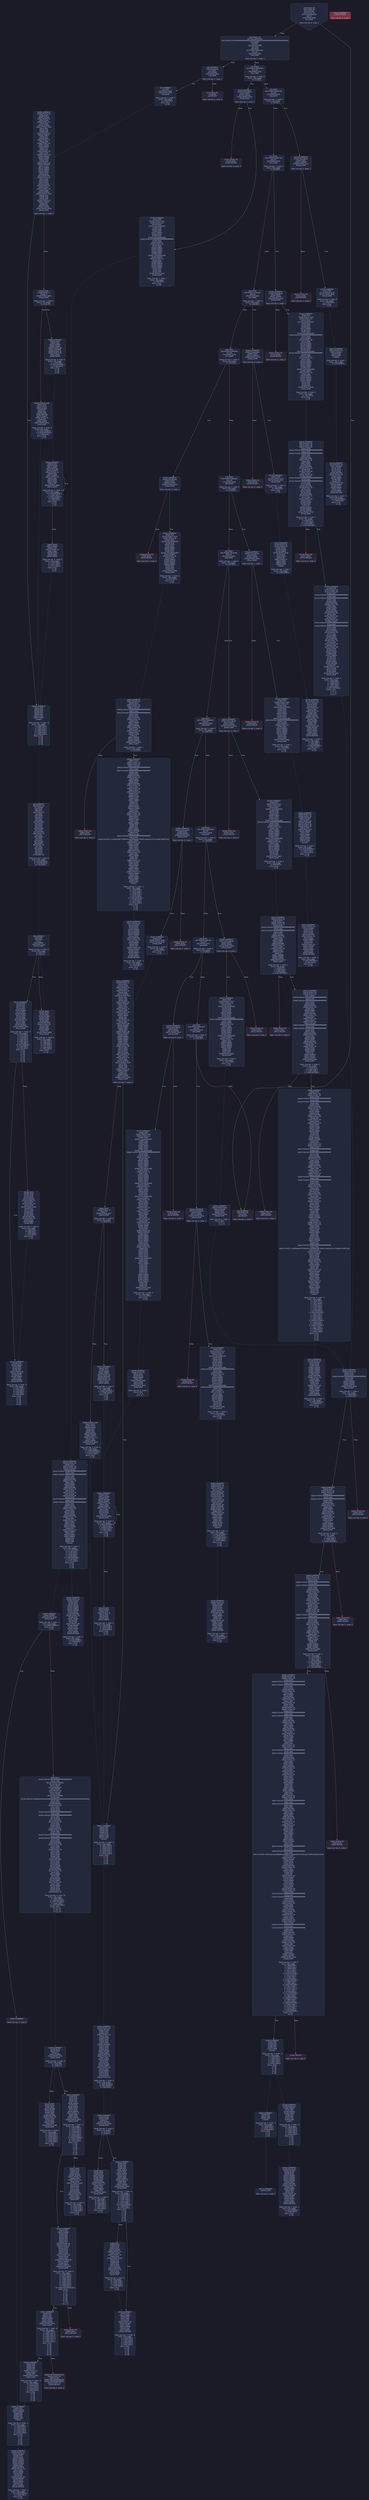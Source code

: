 digraph G {
    node [shape=box, style="filled, rounded", color="#565f89", fontcolor="#c0caf5", fontname="Helvetica", fillcolor="#24283b"];
    edge [color="#414868", fontcolor="#c0caf5", fontname="Helvetica"];
    bgcolor="#1a1b26";
    0 [ label = "[00] PUSH1 80
[02] PUSH1 40
[04] MSTORE
[05] PUSH1 04
[07] CALLDATASIZE
[08] LT
[09] PUSH2 00ba
[0c] JUMPI

Stack size req: 0, sizeΔ: 0
" shape = invhouse]
    1 [ label = "[0d] PUSH1 00
[0f] CALLDATALOAD
[10] PUSH29 0100000000000000000000000000000000000000000000000000000000
[2e] SWAP1
[2f] DIV
[30] PUSH4 ffffffff
[35] AND
[36] DUP1
[37] PUSH4 06fdde03
[3c] EQ
[3d] PUSH2 00bf
[40] JUMPI

Stack size req: 0, sizeΔ: 1
"]
    2 [ label = "[41] DUP1
[42] PUSH4 095ea7b3
[47] EQ
[48] PUSH2 014f
[4b] JUMPI

Stack size req: 1, sizeΔ: 0
Entry->Op usage:
	0->71:EQ:1
"]
    3 [ label = "[4c] DUP1
[4d] PUSH4 18160ddd
[52] EQ
[53] PUSH2 01b4
[56] JUMPI

Stack size req: 1, sizeΔ: 0
Entry->Op usage:
	0->82:EQ:1
"]
    4 [ label = "[57] DUP1
[58] PUSH4 23b872dd
[5d] EQ
[5e] PUSH2 01df
[61] JUMPI

Stack size req: 1, sizeΔ: 0
Entry->Op usage:
	0->93:EQ:1
"]
    5 [ label = "[62] DUP1
[63] PUSH4 313ce567
[68] EQ
[69] PUSH2 0264
[6c] JUMPI

Stack size req: 1, sizeΔ: 0
Entry->Op usage:
	0->104:EQ:1
"]
    6 [ label = "[6d] DUP1
[6e] PUSH4 42966c68
[73] EQ
[74] PUSH2 0295
[77] JUMPI

Stack size req: 1, sizeΔ: 0
Entry->Op usage:
	0->115:EQ:1
"]
    7 [ label = "[78] DUP1
[79] PUSH4 70a08231
[7e] EQ
[7f] PUSH2 02da
[82] JUMPI

Stack size req: 1, sizeΔ: 0
Entry->Op usage:
	0->126:EQ:1
"]
    8 [ label = "[83] DUP1
[84] PUSH4 79cc6790
[89] EQ
[8a] PUSH2 0331
[8d] JUMPI

Stack size req: 1, sizeΔ: 0
Entry->Op usage:
	0->137:EQ:1
"]
    9 [ label = "[8e] DUP1
[8f] PUSH4 95d89b41
[94] EQ
[95] PUSH2 0396
[98] JUMPI

Stack size req: 1, sizeΔ: 0
Entry->Op usage:
	0->148:EQ:1
"]
    10 [ label = "[99] DUP1
[9a] PUSH4 a9059cbb
[9f] EQ
[a0] PUSH2 0426
[a3] JUMPI

Stack size req: 1, sizeΔ: 0
Entry->Op usage:
	0->159:EQ:1
"]
    11 [ label = "[a4] DUP1
[a5] PUSH4 cae9ca51
[aa] EQ
[ab] PUSH2 0473
[ae] JUMPI

Stack size req: 1, sizeΔ: 0
Entry->Op usage:
	0->170:EQ:1
"]
    12 [ label = "[af] DUP1
[b0] PUSH4 dd62ed3e
[b5] EQ
[b6] PUSH2 051e
[b9] JUMPI

Stack size req: 1, sizeΔ: 0
Entry->Op usage:
	0->181:EQ:1
"]
    13 [ label = "[ba] JUMPDEST
[bb] PUSH1 00
[bd] DUP1
[be] REVERT

Stack size req: 0, sizeΔ: 0
" color = "red"]
    14 [ label = "[bf] JUMPDEST
[c0] CALLVALUE
[c1] DUP1
[c2] ISZERO
[c3] PUSH2 00cb
[c6] JUMPI

Stack size req: 0, sizeΔ: 1
"]
    15 [ label = "[c7] PUSH1 00
[c9] DUP1
[ca] REVERT

Stack size req: 0, sizeΔ: 0
" color = "red"]
    16 [ label = "[cb] JUMPDEST
[cc] POP
[cd] PUSH2 00d4
[d0] PUSH2 0595
[d3] JUMP

Stack size req: 1, sizeΔ: 0
Entry->Op usage:
	0->204:POP:0
Entry->Exit:
	0->😵
"]
    17 [ label = "[d4] JUMPDEST
[d5] PUSH1 40
[d7] MLOAD
[d8] DUP1
[d9] DUP1
[da] PUSH1 20
[dc] ADD
[dd] DUP3
[de] DUP2
[df] SUB
[e0] DUP3
[e1] MSTORE
[e2] DUP4
[e3] DUP2
[e4] DUP2
[e5] MLOAD
[e6] DUP2
[e7] MSTORE
[e8] PUSH1 20
[ea] ADD
[eb] SWAP2
[ec] POP
[ed] DUP1
[ee] MLOAD
[ef] SWAP1
[f0] PUSH1 20
[f2] ADD
[f3] SWAP1
[f4] DUP1
[f5] DUP4
[f6] DUP4
[f7] PUSH1 00

Stack size req: 1, sizeΔ: 9
Entry->Op usage:
	0->229:MLOAD:0
	0->238:MLOAD:0
	0->242:ADD:1
"]
    18 [ label = "[f9] JUMPDEST
[fa] DUP4
[fb] DUP2
[fc] LT
[fd] ISZERO
[fe] PUSH2 0114
[0101] JUMPI

Stack size req: 4, sizeΔ: 0
Entry->Op usage:
	0->252:LT:0
	3->252:LT:1
"]
    19 [ label = "[0102] DUP1
[0103] DUP3
[0104] ADD
[0105] MLOAD
[0106] DUP2
[0107] DUP5
[0108] ADD
[0109] MSTORE
[010a] PUSH1 20
[010c] DUP2
[010d] ADD
[010e] SWAP1
[010f] POP
[0110] PUSH2 00f9
[0113] JUMP

Stack size req: 3, sizeΔ: 0
Entry->Op usage:
	0->260:ADD:1
	0->264:ADD:1
	0->269:ADD:0
	0->271:POP:0
	1->260:ADD:0
	2->264:ADD:0
Entry->Exit:
	0->😵
"]
    20 [ label = "[0114] JUMPDEST
[0115] POP
[0116] POP
[0117] POP
[0118] POP
[0119] SWAP1
[011a] POP
[011b] SWAP1
[011c] DUP2
[011d] ADD
[011e] SWAP1
[011f] PUSH1 1f
[0121] AND
[0122] DUP1
[0123] ISZERO
[0124] PUSH2 0141
[0127] JUMPI

Stack size req: 7, sizeΔ: -5
Entry->Op usage:
	0->277:POP:0
	1->278:POP:0
	2->279:POP:0
	3->280:POP:0
	4->285:ADD:0
	4->289:AND:1
	4->291:ISZERO:0
	5->282:POP:0
	6->285:ADD:1
Entry->Exit:
	0->😵
	1->😵
	2->😵
	3->😵
	4->0
	5->😵
	6->😵
"]
    21 [ label = "[0128] DUP1
[0129] DUP3
[012a] SUB
[012b] DUP1
[012c] MLOAD
[012d] PUSH1 01
[012f] DUP4
[0130] PUSH1 20
[0132] SUB
[0133] PUSH2 0100
[0136] EXP
[0137] SUB
[0138] NOT
[0139] AND
[013a] DUP2
[013b] MSTORE
[013c] PUSH1 20
[013e] ADD
[013f] SWAP2
[0140] POP

Stack size req: 2, sizeΔ: 0
Entry->Op usage:
	0->298:SUB:1
	0->306:SUB:1
	1->298:SUB:0
	1->320:POP:0
Entry->Exit:
	1->😵
"]
    22 [ label = "[0141] JUMPDEST
[0142] POP
[0143] SWAP3
[0144] POP
[0145] POP
[0146] POP
[0147] PUSH1 40
[0149] MLOAD
[014a] DUP1
[014b] SWAP2
[014c] SUB
[014d] SWAP1
[014e] RETURN

Stack size req: 5, sizeΔ: -5
Entry->Op usage:
	0->322:POP:0
	1->332:SUB:0
	2->325:POP:0
	3->326:POP:0
	4->324:POP:0
Entry->Exit:
	0->😵
	1->😵
	2->😵
	3->😵
	4->😵
" color = "darkblue"]
    23 [ label = "[014f] JUMPDEST
[0150] CALLVALUE
[0151] DUP1
[0152] ISZERO
[0153] PUSH2 015b
[0156] JUMPI

Stack size req: 0, sizeΔ: 1
"]
    24 [ label = "[0157] PUSH1 00
[0159] DUP1
[015a] REVERT

Stack size req: 0, sizeΔ: 0
" color = "red"]
    25 [ label = "[015b] JUMPDEST
[015c] POP
[015d] PUSH2 019a
[0160] PUSH1 04
[0162] DUP1
[0163] CALLDATASIZE
[0164] SUB
[0165] DUP2
[0166] ADD
[0167] SWAP1
[0168] DUP1
[0169] DUP1
[016a] CALLDATALOAD
[016b] PUSH20 ffffffffffffffffffffffffffffffffffffffff
[0180] AND
[0181] SWAP1
[0182] PUSH1 20
[0184] ADD
[0185] SWAP1
[0186] SWAP3
[0187] SWAP2
[0188] SWAP1
[0189] DUP1
[018a] CALLDATALOAD
[018b] SWAP1
[018c] PUSH1 20
[018e] ADD
[018f] SWAP1
[0190] SWAP3
[0191] SWAP2
[0192] SWAP1
[0193] POP
[0194] POP
[0195] POP
[0196] PUSH2 0633
[0199] JUMP

Stack size req: 1, sizeΔ: 2
Entry->Op usage:
	0->348:POP:0
Entry->Exit:
	0->😵
"]
    26 [ label = "[019a] JUMPDEST
[019b] PUSH1 40
[019d] MLOAD
[019e] DUP1
[019f] DUP3
[01a0] ISZERO
[01a1] ISZERO
[01a2] ISZERO
[01a3] ISZERO
[01a4] DUP2
[01a5] MSTORE
[01a6] PUSH1 20
[01a8] ADD
[01a9] SWAP2
[01aa] POP
[01ab] POP
[01ac] PUSH1 40
[01ae] MLOAD
[01af] DUP1
[01b0] SWAP2
[01b1] SUB
[01b2] SWAP1
[01b3] RETURN

Stack size req: 1, sizeΔ: -1
Entry->Op usage:
	0->416:ISZERO:0
	0->426:POP:0
Entry->Exit:
	0->😵
" color = "darkblue"]
    27 [ label = "[01b4] JUMPDEST
[01b5] CALLVALUE
[01b6] DUP1
[01b7] ISZERO
[01b8] PUSH2 01c0
[01bb] JUMPI

Stack size req: 0, sizeΔ: 1
"]
    28 [ label = "[01bc] PUSH1 00
[01be] DUP1
[01bf] REVERT

Stack size req: 0, sizeΔ: 0
" color = "red"]
    29 [ label = "[01c0] JUMPDEST
[01c1] POP
[01c2] PUSH2 01c9
[01c5] PUSH2 06c0
[01c8] JUMP

Stack size req: 1, sizeΔ: 0
Entry->Op usage:
	0->449:POP:0
Entry->Exit:
	0->😵
"]
    30 [ label = "[01c9] JUMPDEST
[01ca] PUSH1 40
[01cc] MLOAD
[01cd] DUP1
[01ce] DUP3
[01cf] DUP2
[01d0] MSTORE
[01d1] PUSH1 20
[01d3] ADD
[01d4] SWAP2
[01d5] POP
[01d6] POP
[01d7] PUSH1 40
[01d9] MLOAD
[01da] DUP1
[01db] SWAP2
[01dc] SUB
[01dd] SWAP1
[01de] RETURN

Stack size req: 1, sizeΔ: -1
Entry->Op usage:
	0->464:MSTORE:1
	0->469:POP:0
Entry->Exit:
	0->😵
" color = "darkblue"]
    31 [ label = "[01df] JUMPDEST
[01e0] CALLVALUE
[01e1] DUP1
[01e2] ISZERO
[01e3] PUSH2 01eb
[01e6] JUMPI

Stack size req: 0, sizeΔ: 1
"]
    32 [ label = "[01e7] PUSH1 00
[01e9] DUP1
[01ea] REVERT

Stack size req: 0, sizeΔ: 0
" color = "red"]
    33 [ label = "[01eb] JUMPDEST
[01ec] POP
[01ed] PUSH2 024a
[01f0] PUSH1 04
[01f2] DUP1
[01f3] CALLDATASIZE
[01f4] SUB
[01f5] DUP2
[01f6] ADD
[01f7] SWAP1
[01f8] DUP1
[01f9] DUP1
[01fa] CALLDATALOAD
[01fb] PUSH20 ffffffffffffffffffffffffffffffffffffffff
[0210] AND
[0211] SWAP1
[0212] PUSH1 20
[0214] ADD
[0215] SWAP1
[0216] SWAP3
[0217] SWAP2
[0218] SWAP1
[0219] DUP1
[021a] CALLDATALOAD
[021b] PUSH20 ffffffffffffffffffffffffffffffffffffffff
[0230] AND
[0231] SWAP1
[0232] PUSH1 20
[0234] ADD
[0235] SWAP1
[0236] SWAP3
[0237] SWAP2
[0238] SWAP1
[0239] DUP1
[023a] CALLDATALOAD
[023b] SWAP1
[023c] PUSH1 20
[023e] ADD
[023f] SWAP1
[0240] SWAP3
[0241] SWAP2
[0242] SWAP1
[0243] POP
[0244] POP
[0245] POP
[0246] PUSH2 06c6
[0249] JUMP

Stack size req: 1, sizeΔ: 3
Entry->Op usage:
	0->492:POP:0
Entry->Exit:
	0->😵
"]
    34 [ label = "[024a] JUMPDEST
[024b] PUSH1 40
[024d] MLOAD
[024e] DUP1
[024f] DUP3
[0250] ISZERO
[0251] ISZERO
[0252] ISZERO
[0253] ISZERO
[0254] DUP2
[0255] MSTORE
[0256] PUSH1 20
[0258] ADD
[0259] SWAP2
[025a] POP
[025b] POP
[025c] PUSH1 40
[025e] MLOAD
[025f] DUP1
[0260] SWAP2
[0261] SUB
[0262] SWAP1
[0263] RETURN

Stack size req: 1, sizeΔ: -1
Entry->Op usage:
	0->592:ISZERO:0
	0->602:POP:0
Entry->Exit:
	0->😵
" color = "darkblue"]
    35 [ label = "[0264] JUMPDEST
[0265] CALLVALUE
[0266] DUP1
[0267] ISZERO
[0268] PUSH2 0270
[026b] JUMPI

Stack size req: 0, sizeΔ: 1
"]
    36 [ label = "[026c] PUSH1 00
[026e] DUP1
[026f] REVERT

Stack size req: 0, sizeΔ: 0
" color = "red"]
    37 [ label = "[0270] JUMPDEST
[0271] POP
[0272] PUSH2 0279
[0275] PUSH2 07f3
[0278] JUMP

Stack size req: 1, sizeΔ: 0
Entry->Op usage:
	0->625:POP:0
Entry->Exit:
	0->😵
"]
    38 [ label = "[0279] JUMPDEST
[027a] PUSH1 40
[027c] MLOAD
[027d] DUP1
[027e] DUP3
[027f] PUSH1 ff
[0281] AND
[0282] PUSH1 ff
[0284] AND
[0285] DUP2
[0286] MSTORE
[0287] PUSH1 20
[0289] ADD
[028a] SWAP2
[028b] POP
[028c] POP
[028d] PUSH1 40
[028f] MLOAD
[0290] DUP1
[0291] SWAP2
[0292] SUB
[0293] SWAP1
[0294] RETURN

Stack size req: 1, sizeΔ: -1
Entry->Op usage:
	0->641:AND:1
	0->644:AND:1
	0->646:MSTORE:1
	0->651:POP:0
Entry->Exit:
	0->😵
" color = "darkblue"]
    39 [ label = "[0295] JUMPDEST
[0296] CALLVALUE
[0297] DUP1
[0298] ISZERO
[0299] PUSH2 02a1
[029c] JUMPI

Stack size req: 0, sizeΔ: 1
"]
    40 [ label = "[029d] PUSH1 00
[029f] DUP1
[02a0] REVERT

Stack size req: 0, sizeΔ: 0
" color = "red"]
    41 [ label = "[02a1] JUMPDEST
[02a2] POP
[02a3] PUSH2 02c0
[02a6] PUSH1 04
[02a8] DUP1
[02a9] CALLDATASIZE
[02aa] SUB
[02ab] DUP2
[02ac] ADD
[02ad] SWAP1
[02ae] DUP1
[02af] DUP1
[02b0] CALLDATALOAD
[02b1] SWAP1
[02b2] PUSH1 20
[02b4] ADD
[02b5] SWAP1
[02b6] SWAP3
[02b7] SWAP2
[02b8] SWAP1
[02b9] POP
[02ba] POP
[02bb] POP
[02bc] PUSH2 0806
[02bf] JUMP

Stack size req: 1, sizeΔ: 1
Entry->Op usage:
	0->674:POP:0
Entry->Exit:
	0->😵
"]
    42 [ label = "[02c0] JUMPDEST
[02c1] PUSH1 40
[02c3] MLOAD
[02c4] DUP1
[02c5] DUP3
[02c6] ISZERO
[02c7] ISZERO
[02c8] ISZERO
[02c9] ISZERO
[02ca] DUP2
[02cb] MSTORE
[02cc] PUSH1 20
[02ce] ADD
[02cf] SWAP2
[02d0] POP
[02d1] POP
[02d2] PUSH1 40
[02d4] MLOAD
[02d5] DUP1
[02d6] SWAP2
[02d7] SUB
[02d8] SWAP1
[02d9] RETURN

Stack size req: 1, sizeΔ: -1
Entry->Op usage:
	0->710:ISZERO:0
	0->720:POP:0
Entry->Exit:
	0->😵
" color = "darkblue"]
    43 [ label = "[02da] JUMPDEST
[02db] CALLVALUE
[02dc] DUP1
[02dd] ISZERO
[02de] PUSH2 02e6
[02e1] JUMPI

Stack size req: 0, sizeΔ: 1
"]
    44 [ label = "[02e2] PUSH1 00
[02e4] DUP1
[02e5] REVERT

Stack size req: 0, sizeΔ: 0
" color = "red"]
    45 [ label = "[02e6] JUMPDEST
[02e7] POP
[02e8] PUSH2 031b
[02eb] PUSH1 04
[02ed] DUP1
[02ee] CALLDATASIZE
[02ef] SUB
[02f0] DUP2
[02f1] ADD
[02f2] SWAP1
[02f3] DUP1
[02f4] DUP1
[02f5] CALLDATALOAD
[02f6] PUSH20 ffffffffffffffffffffffffffffffffffffffff
[030b] AND
[030c] SWAP1
[030d] PUSH1 20
[030f] ADD
[0310] SWAP1
[0311] SWAP3
[0312] SWAP2
[0313] SWAP1
[0314] POP
[0315] POP
[0316] POP
[0317] PUSH2 090a
[031a] JUMP

Stack size req: 1, sizeΔ: 1
Entry->Op usage:
	0->743:POP:0
Entry->Exit:
	0->😵
"]
    46 [ label = "[031b] JUMPDEST
[031c] PUSH1 40
[031e] MLOAD
[031f] DUP1
[0320] DUP3
[0321] DUP2
[0322] MSTORE
[0323] PUSH1 20
[0325] ADD
[0326] SWAP2
[0327] POP
[0328] POP
[0329] PUSH1 40
[032b] MLOAD
[032c] DUP1
[032d] SWAP2
[032e] SUB
[032f] SWAP1
[0330] RETURN

Stack size req: 1, sizeΔ: -1
Entry->Op usage:
	0->802:MSTORE:1
	0->807:POP:0
Entry->Exit:
	0->😵
" color = "darkblue"]
    47 [ label = "[0331] JUMPDEST
[0332] CALLVALUE
[0333] DUP1
[0334] ISZERO
[0335] PUSH2 033d
[0338] JUMPI

Stack size req: 0, sizeΔ: 1
"]
    48 [ label = "[0339] PUSH1 00
[033b] DUP1
[033c] REVERT

Stack size req: 0, sizeΔ: 0
" color = "red"]
    49 [ label = "[033d] JUMPDEST
[033e] POP
[033f] PUSH2 037c
[0342] PUSH1 04
[0344] DUP1
[0345] CALLDATASIZE
[0346] SUB
[0347] DUP2
[0348] ADD
[0349] SWAP1
[034a] DUP1
[034b] DUP1
[034c] CALLDATALOAD
[034d] PUSH20 ffffffffffffffffffffffffffffffffffffffff
[0362] AND
[0363] SWAP1
[0364] PUSH1 20
[0366] ADD
[0367] SWAP1
[0368] SWAP3
[0369] SWAP2
[036a] SWAP1
[036b] DUP1
[036c] CALLDATALOAD
[036d] SWAP1
[036e] PUSH1 20
[0370] ADD
[0371] SWAP1
[0372] SWAP3
[0373] SWAP2
[0374] SWAP1
[0375] POP
[0376] POP
[0377] POP
[0378] PUSH2 0922
[037b] JUMP

Stack size req: 1, sizeΔ: 2
Entry->Op usage:
	0->830:POP:0
Entry->Exit:
	0->😵
"]
    50 [ label = "[037c] JUMPDEST
[037d] PUSH1 40
[037f] MLOAD
[0380] DUP1
[0381] DUP3
[0382] ISZERO
[0383] ISZERO
[0384] ISZERO
[0385] ISZERO
[0386] DUP2
[0387] MSTORE
[0388] PUSH1 20
[038a] ADD
[038b] SWAP2
[038c] POP
[038d] POP
[038e] PUSH1 40
[0390] MLOAD
[0391] DUP1
[0392] SWAP2
[0393] SUB
[0394] SWAP1
[0395] RETURN

Stack size req: 1, sizeΔ: -1
Entry->Op usage:
	0->898:ISZERO:0
	0->908:POP:0
Entry->Exit:
	0->😵
" color = "darkblue"]
    51 [ label = "[0396] JUMPDEST
[0397] CALLVALUE
[0398] DUP1
[0399] ISZERO
[039a] PUSH2 03a2
[039d] JUMPI

Stack size req: 0, sizeΔ: 1
"]
    52 [ label = "[039e] PUSH1 00
[03a0] DUP1
[03a1] REVERT

Stack size req: 0, sizeΔ: 0
" color = "red"]
    53 [ label = "[03a2] JUMPDEST
[03a3] POP
[03a4] PUSH2 03ab
[03a7] PUSH2 0b3c
[03aa] JUMP

Stack size req: 1, sizeΔ: 0
Entry->Op usage:
	0->931:POP:0
Entry->Exit:
	0->😵
"]
    54 [ label = "[03ab] JUMPDEST
[03ac] PUSH1 40
[03ae] MLOAD
[03af] DUP1
[03b0] DUP1
[03b1] PUSH1 20
[03b3] ADD
[03b4] DUP3
[03b5] DUP2
[03b6] SUB
[03b7] DUP3
[03b8] MSTORE
[03b9] DUP4
[03ba] DUP2
[03bb] DUP2
[03bc] MLOAD
[03bd] DUP2
[03be] MSTORE
[03bf] PUSH1 20
[03c1] ADD
[03c2] SWAP2
[03c3] POP
[03c4] DUP1
[03c5] MLOAD
[03c6] SWAP1
[03c7] PUSH1 20
[03c9] ADD
[03ca] SWAP1
[03cb] DUP1
[03cc] DUP4
[03cd] DUP4
[03ce] PUSH1 00

Stack size req: 1, sizeΔ: 9
Entry->Op usage:
	0->956:MLOAD:0
	0->965:MLOAD:0
	0->969:ADD:1
"]
    55 [ label = "[03d0] JUMPDEST
[03d1] DUP4
[03d2] DUP2
[03d3] LT
[03d4] ISZERO
[03d5] PUSH2 03eb
[03d8] JUMPI

Stack size req: 4, sizeΔ: 0
Entry->Op usage:
	0->979:LT:0
	3->979:LT:1
"]
    56 [ label = "[03d9] DUP1
[03da] DUP3
[03db] ADD
[03dc] MLOAD
[03dd] DUP2
[03de] DUP5
[03df] ADD
[03e0] MSTORE
[03e1] PUSH1 20
[03e3] DUP2
[03e4] ADD
[03e5] SWAP1
[03e6] POP
[03e7] PUSH2 03d0
[03ea] JUMP

Stack size req: 3, sizeΔ: 0
Entry->Op usage:
	0->987:ADD:1
	0->991:ADD:1
	0->996:ADD:0
	0->998:POP:0
	1->987:ADD:0
	2->991:ADD:0
Entry->Exit:
	0->😵
"]
    57 [ label = "[03eb] JUMPDEST
[03ec] POP
[03ed] POP
[03ee] POP
[03ef] POP
[03f0] SWAP1
[03f1] POP
[03f2] SWAP1
[03f3] DUP2
[03f4] ADD
[03f5] SWAP1
[03f6] PUSH1 1f
[03f8] AND
[03f9] DUP1
[03fa] ISZERO
[03fb] PUSH2 0418
[03fe] JUMPI

Stack size req: 7, sizeΔ: -5
Entry->Op usage:
	0->1004:POP:0
	1->1005:POP:0
	2->1006:POP:0
	3->1007:POP:0
	4->1012:ADD:0
	4->1016:AND:1
	4->1018:ISZERO:0
	5->1009:POP:0
	6->1012:ADD:1
Entry->Exit:
	0->😵
	1->😵
	2->😵
	3->😵
	4->0
	5->😵
	6->😵
"]
    58 [ label = "[03ff] DUP1
[0400] DUP3
[0401] SUB
[0402] DUP1
[0403] MLOAD
[0404] PUSH1 01
[0406] DUP4
[0407] PUSH1 20
[0409] SUB
[040a] PUSH2 0100
[040d] EXP
[040e] SUB
[040f] NOT
[0410] AND
[0411] DUP2
[0412] MSTORE
[0413] PUSH1 20
[0415] ADD
[0416] SWAP2
[0417] POP

Stack size req: 2, sizeΔ: 0
Entry->Op usage:
	0->1025:SUB:1
	0->1033:SUB:1
	1->1025:SUB:0
	1->1047:POP:0
Entry->Exit:
	1->😵
"]
    59 [ label = "[0418] JUMPDEST
[0419] POP
[041a] SWAP3
[041b] POP
[041c] POP
[041d] POP
[041e] PUSH1 40
[0420] MLOAD
[0421] DUP1
[0422] SWAP2
[0423] SUB
[0424] SWAP1
[0425] RETURN

Stack size req: 5, sizeΔ: -5
Entry->Op usage:
	0->1049:POP:0
	1->1059:SUB:0
	2->1052:POP:0
	3->1053:POP:0
	4->1051:POP:0
Entry->Exit:
	0->😵
	1->😵
	2->😵
	3->😵
	4->😵
" color = "darkblue"]
    60 [ label = "[0426] JUMPDEST
[0427] CALLVALUE
[0428] DUP1
[0429] ISZERO
[042a] PUSH2 0432
[042d] JUMPI

Stack size req: 0, sizeΔ: 1
"]
    61 [ label = "[042e] PUSH1 00
[0430] DUP1
[0431] REVERT

Stack size req: 0, sizeΔ: 0
" color = "red"]
    62 [ label = "[0432] JUMPDEST
[0433] POP
[0434] PUSH2 0471
[0437] PUSH1 04
[0439] DUP1
[043a] CALLDATASIZE
[043b] SUB
[043c] DUP2
[043d] ADD
[043e] SWAP1
[043f] DUP1
[0440] DUP1
[0441] CALLDATALOAD
[0442] PUSH20 ffffffffffffffffffffffffffffffffffffffff
[0457] AND
[0458] SWAP1
[0459] PUSH1 20
[045b] ADD
[045c] SWAP1
[045d] SWAP3
[045e] SWAP2
[045f] SWAP1
[0460] DUP1
[0461] CALLDATALOAD
[0462] SWAP1
[0463] PUSH1 20
[0465] ADD
[0466] SWAP1
[0467] SWAP3
[0468] SWAP2
[0469] SWAP1
[046a] POP
[046b] POP
[046c] POP
[046d] PUSH2 0bda
[0470] JUMP

Stack size req: 1, sizeΔ: 2
Entry->Op usage:
	0->1075:POP:0
Entry->Exit:
	0->😵
"]
    63 [ label = "[0471] JUMPDEST
[0472] STOP

Stack size req: 0, sizeΔ: 0
" color = "darkblue"]
    64 [ label = "[0473] JUMPDEST
[0474] CALLVALUE
[0475] DUP1
[0476] ISZERO
[0477] PUSH2 047f
[047a] JUMPI

Stack size req: 0, sizeΔ: 1
"]
    65 [ label = "[047b] PUSH1 00
[047d] DUP1
[047e] REVERT

Stack size req: 0, sizeΔ: 0
" color = "red"]
    66 [ label = "[047f] JUMPDEST
[0480] POP
[0481] PUSH2 0504
[0484] PUSH1 04
[0486] DUP1
[0487] CALLDATASIZE
[0488] SUB
[0489] DUP2
[048a] ADD
[048b] SWAP1
[048c] DUP1
[048d] DUP1
[048e] CALLDATALOAD
[048f] PUSH20 ffffffffffffffffffffffffffffffffffffffff
[04a4] AND
[04a5] SWAP1
[04a6] PUSH1 20
[04a8] ADD
[04a9] SWAP1
[04aa] SWAP3
[04ab] SWAP2
[04ac] SWAP1
[04ad] DUP1
[04ae] CALLDATALOAD
[04af] SWAP1
[04b0] PUSH1 20
[04b2] ADD
[04b3] SWAP1
[04b4] SWAP3
[04b5] SWAP2
[04b6] SWAP1
[04b7] DUP1
[04b8] CALLDATALOAD
[04b9] SWAP1
[04ba] PUSH1 20
[04bc] ADD
[04bd] SWAP1
[04be] DUP3
[04bf] ADD
[04c0] DUP1
[04c1] CALLDATALOAD
[04c2] SWAP1
[04c3] PUSH1 20
[04c5] ADD
[04c6] SWAP1
[04c7] DUP1
[04c8] DUP1
[04c9] PUSH1 1f
[04cb] ADD
[04cc] PUSH1 20
[04ce] DUP1
[04cf] SWAP2
[04d0] DIV
[04d1] MUL
[04d2] PUSH1 20
[04d4] ADD
[04d5] PUSH1 40
[04d7] MLOAD
[04d8] SWAP1
[04d9] DUP2
[04da] ADD
[04db] PUSH1 40
[04dd] MSTORE
[04de] DUP1
[04df] SWAP4
[04e0] SWAP3
[04e1] SWAP2
[04e2] SWAP1
[04e3] DUP2
[04e4] DUP2
[04e5] MSTORE
[04e6] PUSH1 20
[04e8] ADD
[04e9] DUP4
[04ea] DUP4
[04eb] DUP1
[04ec] DUP3
[04ed] DUP5
[04ee] CALLDATACOPY
[04ef] DUP3
[04f0] ADD
[04f1] SWAP2
[04f2] POP
[04f3] POP
[04f4] POP
[04f5] POP
[04f6] POP
[04f7] POP
[04f8] SWAP2
[04f9] SWAP3
[04fa] SWAP2
[04fb] SWAP3
[04fc] SWAP1
[04fd] POP
[04fe] POP
[04ff] POP
[0500] PUSH2 0be9
[0503] JUMP

Stack size req: 1, sizeΔ: 3
Entry->Op usage:
	0->1152:POP:0
Entry->Exit:
	0->😵
"]
    67 [ label = "[0504] JUMPDEST
[0505] PUSH1 40
[0507] MLOAD
[0508] DUP1
[0509] DUP3
[050a] ISZERO
[050b] ISZERO
[050c] ISZERO
[050d] ISZERO
[050e] DUP2
[050f] MSTORE
[0510] PUSH1 20
[0512] ADD
[0513] SWAP2
[0514] POP
[0515] POP
[0516] PUSH1 40
[0518] MLOAD
[0519] DUP1
[051a] SWAP2
[051b] SUB
[051c] SWAP1
[051d] RETURN

Stack size req: 1, sizeΔ: -1
Entry->Op usage:
	0->1290:ISZERO:0
	0->1300:POP:0
Entry->Exit:
	0->😵
" color = "darkblue"]
    68 [ label = "[051e] JUMPDEST
[051f] CALLVALUE
[0520] DUP1
[0521] ISZERO
[0522] PUSH2 052a
[0525] JUMPI

Stack size req: 0, sizeΔ: 1
"]
    69 [ label = "[0526] PUSH1 00
[0528] DUP1
[0529] REVERT

Stack size req: 0, sizeΔ: 0
" color = "red"]
    70 [ label = "[052a] JUMPDEST
[052b] POP
[052c] PUSH2 057f
[052f] PUSH1 04
[0531] DUP1
[0532] CALLDATASIZE
[0533] SUB
[0534] DUP2
[0535] ADD
[0536] SWAP1
[0537] DUP1
[0538] DUP1
[0539] CALLDATALOAD
[053a] PUSH20 ffffffffffffffffffffffffffffffffffffffff
[054f] AND
[0550] SWAP1
[0551] PUSH1 20
[0553] ADD
[0554] SWAP1
[0555] SWAP3
[0556] SWAP2
[0557] SWAP1
[0558] DUP1
[0559] CALLDATALOAD
[055a] PUSH20 ffffffffffffffffffffffffffffffffffffffff
[056f] AND
[0570] SWAP1
[0571] PUSH1 20
[0573] ADD
[0574] SWAP1
[0575] SWAP3
[0576] SWAP2
[0577] SWAP1
[0578] POP
[0579] POP
[057a] POP
[057b] PUSH2 0d6c
[057e] JUMP

Stack size req: 1, sizeΔ: 2
Entry->Op usage:
	0->1323:POP:0
Entry->Exit:
	0->😵
"]
    71 [ label = "[057f] JUMPDEST
[0580] PUSH1 40
[0582] MLOAD
[0583] DUP1
[0584] DUP3
[0585] DUP2
[0586] MSTORE
[0587] PUSH1 20
[0589] ADD
[058a] SWAP2
[058b] POP
[058c] POP
[058d] PUSH1 40
[058f] MLOAD
[0590] DUP1
[0591] SWAP2
[0592] SUB
[0593] SWAP1
[0594] RETURN

Stack size req: 1, sizeΔ: -1
Entry->Op usage:
	0->1414:MSTORE:1
	0->1419:POP:0
Entry->Exit:
	0->😵
" color = "darkblue"]
    72 [ label = "[0595] JUMPDEST
[0596] PUSH1 00
[0598] DUP1
[0599] SLOAD
[059a] PUSH1 01
[059c] DUP2
[059d] PUSH1 01
[059f] AND
[05a0] ISZERO
[05a1] PUSH2 0100
[05a4] MUL
[05a5] SUB
[05a6] AND
[05a7] PUSH1 02
[05a9] SWAP1
[05aa] DIV
[05ab] DUP1
[05ac] PUSH1 1f
[05ae] ADD
[05af] PUSH1 20
[05b1] DUP1
[05b2] SWAP2
[05b3] DIV
[05b4] MUL
[05b5] PUSH1 20
[05b7] ADD
[05b8] PUSH1 40
[05ba] MLOAD
[05bb] SWAP1
[05bc] DUP2
[05bd] ADD
[05be] PUSH1 40
[05c0] MSTORE
[05c1] DUP1
[05c2] SWAP3
[05c3] SWAP2
[05c4] SWAP1
[05c5] DUP2
[05c6] DUP2
[05c7] MSTORE
[05c8] PUSH1 20
[05ca] ADD
[05cb] DUP3
[05cc] DUP1
[05cd] SLOAD
[05ce] PUSH1 01
[05d0] DUP2
[05d1] PUSH1 01
[05d3] AND
[05d4] ISZERO
[05d5] PUSH2 0100
[05d8] MUL
[05d9] SUB
[05da] AND
[05db] PUSH1 02
[05dd] SWAP1
[05de] DIV
[05df] DUP1
[05e0] ISZERO
[05e1] PUSH2 062b
[05e4] JUMPI

Stack size req: 0, sizeΔ: 6
"]
    73 [ label = "[05e5] DUP1
[05e6] PUSH1 1f
[05e8] LT
[05e9] PUSH2 0600
[05ec] JUMPI

Stack size req: 1, sizeΔ: 0
Entry->Op usage:
	0->1512:LT:1
"]
    74 [ label = "[05ed] PUSH2 0100
[05f0] DUP1
[05f1] DUP4
[05f2] SLOAD
[05f3] DIV
[05f4] MUL
[05f5] DUP4
[05f6] MSTORE
[05f7] SWAP2
[05f8] PUSH1 20
[05fa] ADD
[05fb] SWAP2
[05fc] PUSH2 062b
[05ff] JUMP

Stack size req: 3, sizeΔ: 0
Entry->Op usage:
	1->1522:SLOAD:0
	2->1526:MSTORE:0
	2->1530:ADD:1
Entry->Exit:
	2->😵
"]
    75 [ label = "[0600] JUMPDEST
[0601] DUP3
[0602] ADD
[0603] SWAP2
[0604] SWAP1
[0605] PUSH1 00
[0607] MSTORE
[0608] PUSH1 20
[060a] PUSH1 00
[060c] SHA3
[060d] SWAP1

Stack size req: 3, sizeΔ: 0
Entry->Op usage:
	0->1538:ADD:1
	1->1543:MSTORE:1
	2->1538:ADD:0
Entry->Exit:
	0->😵
	1->😵
	2->0
"]
    76 [ label = "[060e] JUMPDEST
[060f] DUP2
[0610] SLOAD
[0611] DUP2
[0612] MSTORE
[0613] SWAP1
[0614] PUSH1 01
[0616] ADD
[0617] SWAP1
[0618] PUSH1 20
[061a] ADD
[061b] DUP1
[061c] DUP4
[061d] GT
[061e] PUSH2 060e
[0621] JUMPI

Stack size req: 3, sizeΔ: 0
Entry->Op usage:
	0->1554:MSTORE:0
	0->1562:ADD:1
	1->1552:SLOAD:0
	1->1558:ADD:1
	2->1565:GT:0
Entry->Exit:
	0->😵
	1->😵
"]
    77 [ label = "[0622] DUP3
[0623] SWAP1
[0624] SUB
[0625] PUSH1 1f
[0627] AND
[0628] DUP3
[0629] ADD
[062a] SWAP2

Stack size req: 3, sizeΔ: 0
Entry->Op usage:
	0->1572:SUB:0
	2->1572:SUB:1
	2->1577:ADD:0
Entry->Exit:
	0->😵
	2->0
"]
    78 [ label = "[062b] JUMPDEST
[062c] POP
[062d] POP
[062e] POP
[062f] POP
[0630] POP
[0631] DUP2
[0632] JUMP
Indirect!

Stack size req: 7, sizeΔ: -5
Entry->Op usage:
	0->1580:POP:0
	1->1581:POP:0
	2->1582:POP:0
	3->1583:POP:0
	4->1584:POP:0
	6->1586:JUMP:0
Entry->Exit:
	0->😵
	1->😵
	2->😵
	3->😵
	4->😵
" color = "teal"]
    79 [ label = "[0633] JUMPDEST
[0634] PUSH1 00
[0636] DUP2
[0637] PUSH1 05
[0639] PUSH1 00
[063b] CALLER
[063c] PUSH20 ffffffffffffffffffffffffffffffffffffffff
[0651] AND
[0652] PUSH20 ffffffffffffffffffffffffffffffffffffffff
[0667] AND
[0668] DUP2
[0669] MSTORE
[066a] PUSH1 20
[066c] ADD
[066d] SWAP1
[066e] DUP2
[066f] MSTORE
[0670] PUSH1 20
[0672] ADD
[0673] PUSH1 00
[0675] SHA3
[0676] PUSH1 00
[0678] DUP6
[0679] PUSH20 ffffffffffffffffffffffffffffffffffffffff
[068e] AND
[068f] PUSH20 ffffffffffffffffffffffffffffffffffffffff
[06a4] AND
[06a5] DUP2
[06a6] MSTORE
[06a7] PUSH1 20
[06a9] ADD
[06aa] SWAP1
[06ab] DUP2
[06ac] MSTORE
[06ad] PUSH1 20
[06af] ADD
[06b0] PUSH1 00
[06b2] SHA3
[06b3] DUP2
[06b4] SWAP1
[06b5] SSTORE
[06b6] POP
[06b7] PUSH1 01
[06b9] SWAP1
[06ba] POP
[06bb] SWAP3
[06bc] SWAP2
[06bd] POP
[06be] POP
[06bf] JUMP
Indirect!

Stack size req: 3, sizeΔ: -2
Entry->Op usage:
	0->1717:SSTORE:1
	0->1718:POP:0
	0->1726:POP:0
	1->1678:AND:1
	1->1700:AND:1
	1->1702:MSTORE:1
	1->1725:POP:0
	2->1727:JUMP:0
Entry->Exit:
	0->😵
	1->😵
	2->😵
" color = "teal"]
    80 [ label = "[06c0] JUMPDEST
[06c1] PUSH1 03
[06c3] SLOAD
[06c4] DUP2
[06c5] JUMP
Indirect!

Stack size req: 1, sizeΔ: 1
Entry->Op usage:
	0->1733:JUMP:0
" color = "teal"]
    81 [ label = "[06c6] JUMPDEST
[06c7] PUSH1 00
[06c9] PUSH1 05
[06cb] PUSH1 00
[06cd] DUP6
[06ce] PUSH20 ffffffffffffffffffffffffffffffffffffffff
[06e3] AND
[06e4] PUSH20 ffffffffffffffffffffffffffffffffffffffff
[06f9] AND
[06fa] DUP2
[06fb] MSTORE
[06fc] PUSH1 20
[06fe] ADD
[06ff] SWAP1
[0700] DUP2
[0701] MSTORE
[0702] PUSH1 20
[0704] ADD
[0705] PUSH1 00
[0707] SHA3
[0708] PUSH1 00
[070a] CALLER
[070b] PUSH20 ffffffffffffffffffffffffffffffffffffffff
[0720] AND
[0721] PUSH20 ffffffffffffffffffffffffffffffffffffffff
[0736] AND
[0737] DUP2
[0738] MSTORE
[0739] PUSH1 20
[073b] ADD
[073c] SWAP1
[073d] DUP2
[073e] MSTORE
[073f] PUSH1 20
[0741] ADD
[0742] PUSH1 00
[0744] SHA3
[0745] SLOAD
[0746] DUP3
[0747] GT
[0748] ISZERO
[0749] ISZERO
[074a] ISZERO
[074b] PUSH2 0753
[074e] JUMPI

Stack size req: 3, sizeΔ: 1
Entry->Op usage:
	0->1863:GT:0
	2->1763:AND:1
	2->1785:AND:1
	2->1787:MSTORE:1
"]
    82 [ label = "[074f] PUSH1 00
[0751] DUP1
[0752] REVERT

Stack size req: 0, sizeΔ: 0
" color = "red"]
    83 [ label = "[0753] JUMPDEST
[0754] DUP2
[0755] PUSH1 05
[0757] PUSH1 00
[0759] DUP7
[075a] PUSH20 ffffffffffffffffffffffffffffffffffffffff
[076f] AND
[0770] PUSH20 ffffffffffffffffffffffffffffffffffffffff
[0785] AND
[0786] DUP2
[0787] MSTORE
[0788] PUSH1 20
[078a] ADD
[078b] SWAP1
[078c] DUP2
[078d] MSTORE
[078e] PUSH1 20
[0790] ADD
[0791] PUSH1 00
[0793] SHA3
[0794] PUSH1 00
[0796] CALLER
[0797] PUSH20 ffffffffffffffffffffffffffffffffffffffff
[07ac] AND
[07ad] PUSH20 ffffffffffffffffffffffffffffffffffffffff
[07c2] AND
[07c3] DUP2
[07c4] MSTORE
[07c5] PUSH1 20
[07c7] ADD
[07c8] SWAP1
[07c9] DUP2
[07ca] MSTORE
[07cb] PUSH1 20
[07cd] ADD
[07ce] PUSH1 00
[07d0] SHA3
[07d1] PUSH1 00
[07d3] DUP3
[07d4] DUP3
[07d5] SLOAD
[07d6] SUB
[07d7] SWAP3
[07d8] POP
[07d9] POP
[07da] DUP2
[07db] SWAP1
[07dc] SSTORE
[07dd] POP
[07de] PUSH2 07e8
[07e1] DUP5
[07e2] DUP5
[07e3] DUP5
[07e4] PUSH2 0d91
[07e7] JUMP

Stack size req: 4, sizeΔ: 4
Entry->Op usage:
	1->2006:SUB:1
	1->2008:POP:0
	3->1903:AND:1
	3->1925:AND:1
	3->1927:MSTORE:1
Entry->Exit:
	1->0, 5
	2->1, 6
	3->2, 7
"]
    84 [ label = "[07e8] JUMPDEST
[07e9] PUSH1 01
[07eb] SWAP1
[07ec] POP
[07ed] SWAP4
[07ee] SWAP3
[07ef] POP
[07f0] POP
[07f1] POP
[07f2] JUMP
Indirect!

Stack size req: 5, sizeΔ: -4
Entry->Op usage:
	0->2028:POP:0
	1->2032:POP:0
	2->2033:POP:0
	3->2031:POP:0
	4->2034:JUMP:0
Entry->Exit:
	0->😵
	1->😵
	2->😵
	3->😵
	4->😵
" color = "teal"]
    85 [ label = "[07f3] JUMPDEST
[07f4] PUSH1 02
[07f6] PUSH1 00
[07f8] SWAP1
[07f9] SLOAD
[07fa] SWAP1
[07fb] PUSH2 0100
[07fe] EXP
[07ff] SWAP1
[0800] DIV
[0801] PUSH1 ff
[0803] AND
[0804] DUP2
[0805] JUMP
Indirect!

Stack size req: 1, sizeΔ: 1
Entry->Op usage:
	0->2053:JUMP:0
" color = "teal"]
    86 [ label = "[0806] JUMPDEST
[0807] PUSH1 00
[0809] DUP2
[080a] PUSH1 04
[080c] PUSH1 00
[080e] CALLER
[080f] PUSH20 ffffffffffffffffffffffffffffffffffffffff
[0824] AND
[0825] PUSH20 ffffffffffffffffffffffffffffffffffffffff
[083a] AND
[083b] DUP2
[083c] MSTORE
[083d] PUSH1 20
[083f] ADD
[0840] SWAP1
[0841] DUP2
[0842] MSTORE
[0843] PUSH1 20
[0845] ADD
[0846] PUSH1 00
[0848] SHA3
[0849] SLOAD
[084a] LT
[084b] ISZERO
[084c] ISZERO
[084d] ISZERO
[084e] PUSH2 0856
[0851] JUMPI

Stack size req: 1, sizeΔ: 1
Entry->Op usage:
	0->2122:LT:1
"]
    87 [ label = "[0852] PUSH1 00
[0854] DUP1
[0855] REVERT

Stack size req: 0, sizeΔ: 0
" color = "red"]
    88 [ label = "[0856] JUMPDEST
[0857] DUP2
[0858] PUSH1 04
[085a] PUSH1 00
[085c] CALLER
[085d] PUSH20 ffffffffffffffffffffffffffffffffffffffff
[0872] AND
[0873] PUSH20 ffffffffffffffffffffffffffffffffffffffff
[0888] AND
[0889] DUP2
[088a] MSTORE
[088b] PUSH1 20
[088d] ADD
[088e] SWAP1
[088f] DUP2
[0890] MSTORE
[0891] PUSH1 20
[0893] ADD
[0894] PUSH1 00
[0896] SHA3
[0897] PUSH1 00
[0899] DUP3
[089a] DUP3
[089b] SLOAD
[089c] SUB
[089d] SWAP3
[089e] POP
[089f] POP
[08a0] DUP2
[08a1] SWAP1
[08a2] SSTORE
[08a3] POP
[08a4] DUP2
[08a5] PUSH1 03
[08a7] PUSH1 00
[08a9] DUP3
[08aa] DUP3
[08ab] SLOAD
[08ac] SUB
[08ad] SWAP3
[08ae] POP
[08af] POP
[08b0] DUP2
[08b1] SWAP1
[08b2] SSTORE
[08b3] POP
[08b4] CALLER
[08b5] PUSH20 ffffffffffffffffffffffffffffffffffffffff
[08ca] AND
[08cb] PUSH32 cc16f5dbb4873280815c1ee09dbd06736cffcc184412cf7a71a0fdb75d397ca5
[08ec] DUP4
[08ed] PUSH1 40
[08ef] MLOAD
[08f0] DUP1
[08f1] DUP3
[08f2] DUP2
[08f3] MSTORE
[08f4] PUSH1 20
[08f6] ADD
[08f7] SWAP2
[08f8] POP
[08f9] POP
[08fa] PUSH1 40
[08fc] MLOAD
[08fd] DUP1
[08fe] SWAP2
[08ff] SUB
[0900] SWAP1
[0901] LOG2
[0902] PUSH1 01
[0904] SWAP1
[0905] POP
[0906] SWAP2
[0907] SWAP1
[0908] POP
[0909] JUMP
Indirect!

Stack size req: 3, sizeΔ: -2
Entry->Op usage:
	0->2309:POP:0
	1->2204:SUB:1
	1->2206:POP:0
	1->2220:SUB:1
	1->2222:POP:0
	1->2291:MSTORE:1
	1->2296:POP:0
	1->2312:POP:0
	2->2313:JUMP:0
Entry->Exit:
	0->😵
	1->😵
	2->😵
" color = "teal"]
    89 [ label = "[090a] JUMPDEST
[090b] PUSH1 04
[090d] PUSH1 20
[090f] MSTORE
[0910] DUP1
[0911] PUSH1 00
[0913] MSTORE
[0914] PUSH1 40
[0916] PUSH1 00
[0918] SHA3
[0919] PUSH1 00
[091b] SWAP2
[091c] POP
[091d] SWAP1
[091e] POP
[091f] SLOAD
[0920] DUP2
[0921] JUMP
Indirect!

Stack size req: 2, sizeΔ: 0
Entry->Op usage:
	0->2323:MSTORE:1
	0->2332:POP:0
	1->2337:JUMP:0
Entry->Exit:
	0->😵
" color = "teal"]
    90 [ label = "[0922] JUMPDEST
[0923] PUSH1 00
[0925] DUP2
[0926] PUSH1 04
[0928] PUSH1 00
[092a] DUP6
[092b] PUSH20 ffffffffffffffffffffffffffffffffffffffff
[0940] AND
[0941] PUSH20 ffffffffffffffffffffffffffffffffffffffff
[0956] AND
[0957] DUP2
[0958] MSTORE
[0959] PUSH1 20
[095b] ADD
[095c] SWAP1
[095d] DUP2
[095e] MSTORE
[095f] PUSH1 20
[0961] ADD
[0962] PUSH1 00
[0964] SHA3
[0965] SLOAD
[0966] LT
[0967] ISZERO
[0968] ISZERO
[0969] ISZERO
[096a] PUSH2 0972
[096d] JUMPI

Stack size req: 2, sizeΔ: 1
Entry->Op usage:
	0->2406:LT:1
	1->2368:AND:1
	1->2390:AND:1
	1->2392:MSTORE:1
"]
    91 [ label = "[096e] PUSH1 00
[0970] DUP1
[0971] REVERT

Stack size req: 0, sizeΔ: 0
" color = "red"]
    92 [ label = "[0972] JUMPDEST
[0973] PUSH1 05
[0975] PUSH1 00
[0977] DUP5
[0978] PUSH20 ffffffffffffffffffffffffffffffffffffffff
[098d] AND
[098e] PUSH20 ffffffffffffffffffffffffffffffffffffffff
[09a3] AND
[09a4] DUP2
[09a5] MSTORE
[09a6] PUSH1 20
[09a8] ADD
[09a9] SWAP1
[09aa] DUP2
[09ab] MSTORE
[09ac] PUSH1 20
[09ae] ADD
[09af] PUSH1 00
[09b1] SHA3
[09b2] PUSH1 00
[09b4] CALLER
[09b5] PUSH20 ffffffffffffffffffffffffffffffffffffffff
[09ca] AND
[09cb] PUSH20 ffffffffffffffffffffffffffffffffffffffff
[09e0] AND
[09e1] DUP2
[09e2] MSTORE
[09e3] PUSH1 20
[09e5] ADD
[09e6] SWAP1
[09e7] DUP2
[09e8] MSTORE
[09e9] PUSH1 20
[09eb] ADD
[09ec] PUSH1 00
[09ee] SHA3
[09ef] SLOAD
[09f0] DUP3
[09f1] GT
[09f2] ISZERO
[09f3] ISZERO
[09f4] ISZERO
[09f5] PUSH2 09fd
[09f8] JUMPI

Stack size req: 3, sizeΔ: 0
Entry->Op usage:
	1->2545:GT:0
	2->2445:AND:1
	2->2467:AND:1
	2->2469:MSTORE:1
"]
    93 [ label = "[09f9] PUSH1 00
[09fb] DUP1
[09fc] REVERT

Stack size req: 0, sizeΔ: 0
" color = "red"]
    94 [ label = "[09fd] JUMPDEST
[09fe] DUP2
[09ff] PUSH1 04
[0a01] PUSH1 00
[0a03] DUP6
[0a04] PUSH20 ffffffffffffffffffffffffffffffffffffffff
[0a19] AND
[0a1a] PUSH20 ffffffffffffffffffffffffffffffffffffffff
[0a2f] AND
[0a30] DUP2
[0a31] MSTORE
[0a32] PUSH1 20
[0a34] ADD
[0a35] SWAP1
[0a36] DUP2
[0a37] MSTORE
[0a38] PUSH1 20
[0a3a] ADD
[0a3b] PUSH1 00
[0a3d] SHA3
[0a3e] PUSH1 00
[0a40] DUP3
[0a41] DUP3
[0a42] SLOAD
[0a43] SUB
[0a44] SWAP3
[0a45] POP
[0a46] POP
[0a47] DUP2
[0a48] SWAP1
[0a49] SSTORE
[0a4a] POP
[0a4b] DUP2
[0a4c] PUSH1 05
[0a4e] PUSH1 00
[0a50] DUP6
[0a51] PUSH20 ffffffffffffffffffffffffffffffffffffffff
[0a66] AND
[0a67] PUSH20 ffffffffffffffffffffffffffffffffffffffff
[0a7c] AND
[0a7d] DUP2
[0a7e] MSTORE
[0a7f] PUSH1 20
[0a81] ADD
[0a82] SWAP1
[0a83] DUP2
[0a84] MSTORE
[0a85] PUSH1 20
[0a87] ADD
[0a88] PUSH1 00
[0a8a] SHA3
[0a8b] PUSH1 00
[0a8d] CALLER
[0a8e] PUSH20 ffffffffffffffffffffffffffffffffffffffff
[0aa3] AND
[0aa4] PUSH20 ffffffffffffffffffffffffffffffffffffffff
[0ab9] AND
[0aba] DUP2
[0abb] MSTORE
[0abc] PUSH1 20
[0abe] ADD
[0abf] SWAP1
[0ac0] DUP2
[0ac1] MSTORE
[0ac2] PUSH1 20
[0ac4] ADD
[0ac5] PUSH1 00
[0ac7] SHA3
[0ac8] PUSH1 00
[0aca] DUP3
[0acb] DUP3
[0acc] SLOAD
[0acd] SUB
[0ace] SWAP3
[0acf] POP
[0ad0] POP
[0ad1] DUP2
[0ad2] SWAP1
[0ad3] SSTORE
[0ad4] POP
[0ad5] DUP2
[0ad6] PUSH1 03
[0ad8] PUSH1 00
[0ada] DUP3
[0adb] DUP3
[0adc] SLOAD
[0add] SUB
[0ade] SWAP3
[0adf] POP
[0ae0] POP
[0ae1] DUP2
[0ae2] SWAP1
[0ae3] SSTORE
[0ae4] POP
[0ae5] DUP3
[0ae6] PUSH20 ffffffffffffffffffffffffffffffffffffffff
[0afb] AND
[0afc] PUSH32 cc16f5dbb4873280815c1ee09dbd06736cffcc184412cf7a71a0fdb75d397ca5
[0b1d] DUP4
[0b1e] PUSH1 40
[0b20] MLOAD
[0b21] DUP1
[0b22] DUP3
[0b23] DUP2
[0b24] MSTORE
[0b25] PUSH1 20
[0b27] ADD
[0b28] SWAP2
[0b29] POP
[0b2a] POP
[0b2b] PUSH1 40
[0b2d] MLOAD
[0b2e] DUP1
[0b2f] SWAP2
[0b30] SUB
[0b31] SWAP1
[0b32] LOG2
[0b33] PUSH1 01
[0b35] SWAP1
[0b36] POP
[0b37] SWAP3
[0b38] SWAP2
[0b39] POP
[0b3a] POP
[0b3b] JUMP
Indirect!

Stack size req: 4, sizeΔ: -3
Entry->Op usage:
	0->2870:POP:0
	1->2627:SUB:1
	1->2629:POP:0
	1->2765:SUB:1
	1->2767:POP:0
	1->2781:SUB:1
	1->2783:POP:0
	1->2852:MSTORE:1
	1->2857:POP:0
	1->2874:POP:0
	2->2585:AND:1
	2->2607:AND:1
	2->2609:MSTORE:1
	2->2662:AND:1
	2->2684:AND:1
	2->2686:MSTORE:1
	2->2811:AND:1
	2->2866:LOG2:3
	2->2873:POP:0
	3->2875:JUMP:0
Entry->Exit:
	0->😵
	1->😵
	2->😵
	3->😵
" color = "teal"]
    95 [ label = "[0b3c] JUMPDEST
[0b3d] PUSH1 01
[0b3f] DUP1
[0b40] SLOAD
[0b41] PUSH1 01
[0b43] DUP2
[0b44] PUSH1 01
[0b46] AND
[0b47] ISZERO
[0b48] PUSH2 0100
[0b4b] MUL
[0b4c] SUB
[0b4d] AND
[0b4e] PUSH1 02
[0b50] SWAP1
[0b51] DIV
[0b52] DUP1
[0b53] PUSH1 1f
[0b55] ADD
[0b56] PUSH1 20
[0b58] DUP1
[0b59] SWAP2
[0b5a] DIV
[0b5b] MUL
[0b5c] PUSH1 20
[0b5e] ADD
[0b5f] PUSH1 40
[0b61] MLOAD
[0b62] SWAP1
[0b63] DUP2
[0b64] ADD
[0b65] PUSH1 40
[0b67] MSTORE
[0b68] DUP1
[0b69] SWAP3
[0b6a] SWAP2
[0b6b] SWAP1
[0b6c] DUP2
[0b6d] DUP2
[0b6e] MSTORE
[0b6f] PUSH1 20
[0b71] ADD
[0b72] DUP3
[0b73] DUP1
[0b74] SLOAD
[0b75] PUSH1 01
[0b77] DUP2
[0b78] PUSH1 01
[0b7a] AND
[0b7b] ISZERO
[0b7c] PUSH2 0100
[0b7f] MUL
[0b80] SUB
[0b81] AND
[0b82] PUSH1 02
[0b84] SWAP1
[0b85] DIV
[0b86] DUP1
[0b87] ISZERO
[0b88] PUSH2 0bd2
[0b8b] JUMPI

Stack size req: 0, sizeΔ: 6
"]
    96 [ label = "[0b8c] DUP1
[0b8d] PUSH1 1f
[0b8f] LT
[0b90] PUSH2 0ba7
[0b93] JUMPI

Stack size req: 1, sizeΔ: 0
Entry->Op usage:
	0->2959:LT:1
"]
    97 [ label = "[0b94] PUSH2 0100
[0b97] DUP1
[0b98] DUP4
[0b99] SLOAD
[0b9a] DIV
[0b9b] MUL
[0b9c] DUP4
[0b9d] MSTORE
[0b9e] SWAP2
[0b9f] PUSH1 20
[0ba1] ADD
[0ba2] SWAP2
[0ba3] PUSH2 0bd2
[0ba6] JUMP

Stack size req: 3, sizeΔ: 0
Entry->Op usage:
	1->2969:SLOAD:0
	2->2973:MSTORE:0
	2->2977:ADD:1
Entry->Exit:
	2->😵
"]
    98 [ label = "[0ba7] JUMPDEST
[0ba8] DUP3
[0ba9] ADD
[0baa] SWAP2
[0bab] SWAP1
[0bac] PUSH1 00
[0bae] MSTORE
[0baf] PUSH1 20
[0bb1] PUSH1 00
[0bb3] SHA3
[0bb4] SWAP1

Stack size req: 3, sizeΔ: 0
Entry->Op usage:
	0->2985:ADD:1
	1->2990:MSTORE:1
	2->2985:ADD:0
Entry->Exit:
	0->😵
	1->😵
	2->0
"]
    99 [ label = "[0bb5] JUMPDEST
[0bb6] DUP2
[0bb7] SLOAD
[0bb8] DUP2
[0bb9] MSTORE
[0bba] SWAP1
[0bbb] PUSH1 01
[0bbd] ADD
[0bbe] SWAP1
[0bbf] PUSH1 20
[0bc1] ADD
[0bc2] DUP1
[0bc3] DUP4
[0bc4] GT
[0bc5] PUSH2 0bb5
[0bc8] JUMPI

Stack size req: 3, sizeΔ: 0
Entry->Op usage:
	0->3001:MSTORE:0
	0->3009:ADD:1
	1->2999:SLOAD:0
	1->3005:ADD:1
	2->3012:GT:0
Entry->Exit:
	0->😵
	1->😵
"]
    100 [ label = "[0bc9] DUP3
[0bca] SWAP1
[0bcb] SUB
[0bcc] PUSH1 1f
[0bce] AND
[0bcf] DUP3
[0bd0] ADD
[0bd1] SWAP2

Stack size req: 3, sizeΔ: 0
Entry->Op usage:
	0->3019:SUB:0
	2->3019:SUB:1
	2->3024:ADD:0
Entry->Exit:
	0->😵
	2->0
"]
    101 [ label = "[0bd2] JUMPDEST
[0bd3] POP
[0bd4] POP
[0bd5] POP
[0bd6] POP
[0bd7] POP
[0bd8] DUP2
[0bd9] JUMP
Indirect!

Stack size req: 7, sizeΔ: -5
Entry->Op usage:
	0->3027:POP:0
	1->3028:POP:0
	2->3029:POP:0
	3->3030:POP:0
	4->3031:POP:0
	6->3033:JUMP:0
Entry->Exit:
	0->😵
	1->😵
	2->😵
	3->😵
	4->😵
" color = "teal"]
    102 [ label = "[0bda] JUMPDEST
[0bdb] PUSH2 0be5
[0bde] CALLER
[0bdf] DUP4
[0be0] DUP4
[0be1] PUSH2 0d91
[0be4] JUMP

Stack size req: 2, sizeΔ: 4
Entry->Exit:
	0->0, 4
	1->1, 5
"]
    103 [ label = "[0be5] JUMPDEST
[0be6] POP
[0be7] POP
[0be8] JUMP
Indirect!

Stack size req: 3, sizeΔ: -3
Entry->Op usage:
	0->3046:POP:0
	1->3047:POP:0
	2->3048:JUMP:0
Entry->Exit:
	0->😵
	1->😵
	2->😵
" color = "teal"]
    104 [ label = "[0be9] JUMPDEST
[0bea] PUSH1 00
[0bec] DUP1
[0bed] DUP5
[0bee] SWAP1
[0bef] POP
[0bf0] PUSH2 0bf9
[0bf3] DUP6
[0bf4] DUP6
[0bf5] PUSH2 0633
[0bf8] JUMP

Stack size req: 3, sizeΔ: 5
Entry->Exit:
	1->0, 6
	2->1, 3, 7
"]
    105 [ label = "[0bf9] JUMPDEST
[0bfa] ISZERO
[0bfb] PUSH2 0d63
[0bfe] JUMPI

Stack size req: 1, sizeΔ: -1
Entry->Op usage:
	0->3066:ISZERO:0
Entry->Exit:
	0->😵
"]
    106 [ label = "[0bff] DUP1
[0c00] PUSH20 ffffffffffffffffffffffffffffffffffffffff
[0c15] AND
[0c16] PUSH4 8f4ffcb1
[0c1b] CALLER
[0c1c] DUP7
[0c1d] ADDRESS
[0c1e] DUP8
[0c1f] PUSH1 40
[0c21] MLOAD
[0c22] DUP6
[0c23] PUSH4 ffffffff
[0c28] AND
[0c29] PUSH29 0100000000000000000000000000000000000000000000000000000000
[0c47] MUL
[0c48] DUP2
[0c49] MSTORE
[0c4a] PUSH1 04
[0c4c] ADD
[0c4d] DUP1
[0c4e] DUP6
[0c4f] PUSH20 ffffffffffffffffffffffffffffffffffffffff
[0c64] AND
[0c65] PUSH20 ffffffffffffffffffffffffffffffffffffffff
[0c7a] AND
[0c7b] DUP2
[0c7c] MSTORE
[0c7d] PUSH1 20
[0c7f] ADD
[0c80] DUP5
[0c81] DUP2
[0c82] MSTORE
[0c83] PUSH1 20
[0c85] ADD
[0c86] DUP4
[0c87] PUSH20 ffffffffffffffffffffffffffffffffffffffff
[0c9c] AND
[0c9d] PUSH20 ffffffffffffffffffffffffffffffffffffffff
[0cb2] AND
[0cb3] DUP2
[0cb4] MSTORE
[0cb5] PUSH1 20
[0cb7] ADD
[0cb8] DUP1
[0cb9] PUSH1 20
[0cbb] ADD
[0cbc] DUP3
[0cbd] DUP2
[0cbe] SUB
[0cbf] DUP3
[0cc0] MSTORE
[0cc1] DUP4
[0cc2] DUP2
[0cc3] DUP2
[0cc4] MLOAD
[0cc5] DUP2
[0cc6] MSTORE
[0cc7] PUSH1 20
[0cc9] ADD
[0cca] SWAP2
[0ccb] POP
[0ccc] DUP1
[0ccd] MLOAD
[0cce] SWAP1
[0ccf] PUSH1 20
[0cd1] ADD
[0cd2] SWAP1
[0cd3] DUP1
[0cd4] DUP4
[0cd5] DUP4
[0cd6] PUSH1 00

Stack size req: 4, sizeΔ: 15
Entry->Op usage:
	0->3093:AND:1
	2->3268:MLOAD:0
	2->3277:MLOAD:0
	2->3281:ADD:1
	3->3202:MSTORE:1
Entry->Exit:
	0->14, 15
	2->9, 17
	3->11, 18
"]
    107 [ label = "[0cd8] JUMPDEST
[0cd9] DUP4
[0cda] DUP2
[0cdb] LT
[0cdc] ISZERO
[0cdd] PUSH2 0cf3
[0ce0] JUMPI

Stack size req: 4, sizeΔ: 0
Entry->Op usage:
	0->3291:LT:0
	3->3291:LT:1
"]
    108 [ label = "[0ce1] DUP1
[0ce2] DUP3
[0ce3] ADD
[0ce4] MLOAD
[0ce5] DUP2
[0ce6] DUP5
[0ce7] ADD
[0ce8] MSTORE
[0ce9] PUSH1 20
[0ceb] DUP2
[0cec] ADD
[0ced] SWAP1
[0cee] POP
[0cef] PUSH2 0cd8
[0cf2] JUMP

Stack size req: 3, sizeΔ: 0
Entry->Op usage:
	0->3299:ADD:1
	0->3303:ADD:1
	0->3308:ADD:0
	0->3310:POP:0
	1->3299:ADD:0
	2->3303:ADD:0
Entry->Exit:
	0->😵
"]
    109 [ label = "[0cf3] JUMPDEST
[0cf4] POP
[0cf5] POP
[0cf6] POP
[0cf7] POP
[0cf8] SWAP1
[0cf9] POP
[0cfa] SWAP1
[0cfb] DUP2
[0cfc] ADD
[0cfd] SWAP1
[0cfe] PUSH1 1f
[0d00] AND
[0d01] DUP1
[0d02] ISZERO
[0d03] PUSH2 0d20
[0d06] JUMPI

Stack size req: 7, sizeΔ: -5
Entry->Op usage:
	0->3316:POP:0
	1->3317:POP:0
	2->3318:POP:0
	3->3319:POP:0
	4->3324:ADD:0
	4->3328:AND:1
	4->3330:ISZERO:0
	5->3321:POP:0
	6->3324:ADD:1
Entry->Exit:
	0->😵
	1->😵
	2->😵
	3->😵
	4->0
	5->😵
	6->😵
"]
    110 [ label = "[0d07] DUP1
[0d08] DUP3
[0d09] SUB
[0d0a] DUP1
[0d0b] MLOAD
[0d0c] PUSH1 01
[0d0e] DUP4
[0d0f] PUSH1 20
[0d11] SUB
[0d12] PUSH2 0100
[0d15] EXP
[0d16] SUB
[0d17] NOT
[0d18] AND
[0d19] DUP2
[0d1a] MSTORE
[0d1b] PUSH1 20
[0d1d] ADD
[0d1e] SWAP2
[0d1f] POP

Stack size req: 2, sizeΔ: 0
Entry->Op usage:
	0->3337:SUB:1
	0->3345:SUB:1
	1->3337:SUB:0
	1->3359:POP:0
Entry->Exit:
	1->😵
"]
    111 [ label = "[0d20] JUMPDEST
[0d21] POP
[0d22] SWAP6
[0d23] POP
[0d24] POP
[0d25] POP
[0d26] POP
[0d27] POP
[0d28] POP
[0d29] PUSH1 00
[0d2b] PUSH1 40
[0d2d] MLOAD
[0d2e] DUP1
[0d2f] DUP4
[0d30] SUB
[0d31] DUP2
[0d32] PUSH1 00
[0d34] DUP8
[0d35] DUP1
[0d36] EXTCODESIZE
[0d37] ISZERO
[0d38] DUP1
[0d39] ISZERO
[0d3a] PUSH2 0d42
[0d3d] JUMPI

Stack size req: 10, sizeΔ: 0
Entry->Op usage:
	0->3361:POP:0
	1->3376:SUB:0
	2->3364:POP:0
	3->3365:POP:0
	4->3366:POP:0
	5->3367:POP:0
	6->3368:POP:0
	7->3363:POP:0
	9->3382:EXTCODESIZE:0
Entry->Exit:
	0->😵
	1->7
	2->😵
	3->😵
	4->😵
	5->😵
	6->😵
	7->😵
	9->1, 9
"]
    112 [ label = "[0d3e] PUSH1 00
[0d40] DUP1
[0d41] REVERT

Stack size req: 0, sizeΔ: 0
" color = "red"]
    113 [ label = "[0d42] JUMPDEST
[0d43] POP
[0d44] GAS
[0d45] CALL
[0d46] ISZERO
[0d47] DUP1
[0d48] ISZERO
[0d49] PUSH2 0d56
[0d4c] JUMPI

Stack size req: 7, sizeΔ: -6
Entry->Op usage:
	0->3395:POP:0
	1->3397:CALL:1
	2->3397:CALL:2
	3->3397:CALL:3
	4->3397:CALL:4
	5->3397:CALL:5
	6->3397:CALL:6
Entry->Exit:
	0->😵
	1->😵
	2->😵
	3->😵
	4->😵
	5->😵
	6->😵
"]
    114 [ label = "[0d4d] RETURNDATASIZE
[0d4e] PUSH1 00
[0d50] DUP1
[0d51] RETURNDATACOPY
[0d52] RETURNDATASIZE
[0d53] PUSH1 00
[0d55] REVERT

Stack size req: 0, sizeΔ: 0
" color = "red"]
    115 [ label = "[0d56] JUMPDEST
[0d57] POP
[0d58] POP
[0d59] POP
[0d5a] POP
[0d5b] PUSH1 01
[0d5d] SWAP2
[0d5e] POP
[0d5f] PUSH2 0d64
[0d62] JUMP

Stack size req: 6, sizeΔ: -4
Entry->Op usage:
	0->3415:POP:0
	1->3416:POP:0
	2->3417:POP:0
	3->3418:POP:0
	5->3422:POP:0
Entry->Exit:
	0->😵
	1->😵
	2->😵
	3->😵
	5->😵
"]
    116 [ label = "[0d63] JUMPDEST

Stack size req: 0, sizeΔ: 0
"]
    117 [ label = "[0d64] JUMPDEST
[0d65] POP
[0d66] SWAP4
[0d67] SWAP3
[0d68] POP
[0d69] POP
[0d6a] POP
[0d6b] JUMP
Indirect!

Stack size req: 6, sizeΔ: -5
Entry->Op usage:
	0->3429:POP:0
	2->3433:POP:0
	3->3434:POP:0
	4->3432:POP:0
	5->3435:JUMP:0
Entry->Exit:
	0->😵
	1->0
	2->😵
	3->😵
	4->😵
	5->😵
" color = "teal"]
    118 [ label = "[0d6c] JUMPDEST
[0d6d] PUSH1 05
[0d6f] PUSH1 20
[0d71] MSTORE
[0d72] DUP2
[0d73] PUSH1 00
[0d75] MSTORE
[0d76] PUSH1 40
[0d78] PUSH1 00
[0d7a] SHA3
[0d7b] PUSH1 20
[0d7d] MSTORE
[0d7e] DUP1
[0d7f] PUSH1 00
[0d81] MSTORE
[0d82] PUSH1 40
[0d84] PUSH1 00
[0d86] SHA3
[0d87] PUSH1 00
[0d89] SWAP2
[0d8a] POP
[0d8b] SWAP2
[0d8c] POP
[0d8d] POP
[0d8e] SLOAD
[0d8f] DUP2
[0d90] JUMP
Indirect!

Stack size req: 3, sizeΔ: -1
Entry->Op usage:
	0->3457:MSTORE:1
	0->3466:POP:0
	1->3445:MSTORE:1
	1->3468:POP:0
	2->3472:JUMP:0
Entry->Exit:
	0->😵
	1->😵
" color = "teal"]
    119 [ label = "[0d91] JUMPDEST
[0d92] PUSH1 00
[0d94] DUP1
[0d95] DUP4
[0d96] PUSH20 ffffffffffffffffffffffffffffffffffffffff
[0dab] AND
[0dac] EQ
[0dad] ISZERO
[0dae] ISZERO
[0daf] ISZERO
[0db0] PUSH2 0db8
[0db3] JUMPI

Stack size req: 2, sizeΔ: 1
Entry->Op usage:
	1->3499:AND:1
	1->3500:EQ:0
"]
    120 [ label = "[0db4] PUSH1 00
[0db6] DUP1
[0db7] REVERT

Stack size req: 0, sizeΔ: 0
" color = "red"]
    121 [ label = "[0db8] JUMPDEST
[0db9] DUP2
[0dba] PUSH1 04
[0dbc] PUSH1 00
[0dbe] DUP7
[0dbf] PUSH20 ffffffffffffffffffffffffffffffffffffffff
[0dd4] AND
[0dd5] PUSH20 ffffffffffffffffffffffffffffffffffffffff
[0dea] AND
[0deb] DUP2
[0dec] MSTORE
[0ded] PUSH1 20
[0def] ADD
[0df0] SWAP1
[0df1] DUP2
[0df2] MSTORE
[0df3] PUSH1 20
[0df5] ADD
[0df6] PUSH1 00
[0df8] SHA3
[0df9] SLOAD
[0dfa] LT
[0dfb] ISZERO
[0dfc] ISZERO
[0dfd] ISZERO
[0dfe] PUSH2 0e06
[0e01] JUMPI

Stack size req: 4, sizeΔ: 0
Entry->Op usage:
	1->3578:LT:1
	3->3540:AND:1
	3->3562:AND:1
	3->3564:MSTORE:1
"]
    122 [ label = "[0e02] PUSH1 00
[0e04] DUP1
[0e05] REVERT

Stack size req: 0, sizeΔ: 0
" color = "red"]
    123 [ label = "[0e06] JUMPDEST
[0e07] PUSH1 04
[0e09] PUSH1 00
[0e0b] DUP5
[0e0c] PUSH20 ffffffffffffffffffffffffffffffffffffffff
[0e21] AND
[0e22] PUSH20 ffffffffffffffffffffffffffffffffffffffff
[0e37] AND
[0e38] DUP2
[0e39] MSTORE
[0e3a] PUSH1 20
[0e3c] ADD
[0e3d] SWAP1
[0e3e] DUP2
[0e3f] MSTORE
[0e40] PUSH1 20
[0e42] ADD
[0e43] PUSH1 00
[0e45] SHA3
[0e46] SLOAD
[0e47] DUP3
[0e48] PUSH1 04
[0e4a] PUSH1 00
[0e4c] DUP7
[0e4d] PUSH20 ffffffffffffffffffffffffffffffffffffffff
[0e62] AND
[0e63] PUSH20 ffffffffffffffffffffffffffffffffffffffff
[0e78] AND
[0e79] DUP2
[0e7a] MSTORE
[0e7b] PUSH1 20
[0e7d] ADD
[0e7e] SWAP1
[0e7f] DUP2
[0e80] MSTORE
[0e81] PUSH1 20
[0e83] ADD
[0e84] PUSH1 00
[0e86] SHA3
[0e87] SLOAD
[0e88] ADD
[0e89] LT
[0e8a] ISZERO
[0e8b] ISZERO
[0e8c] ISZERO
[0e8d] PUSH2 0e95
[0e90] JUMPI

Stack size req: 3, sizeΔ: 0
Entry->Op usage:
	1->3720:ADD:1
	2->3617:AND:1
	2->3639:AND:1
	2->3641:MSTORE:1
	2->3682:AND:1
	2->3704:AND:1
	2->3706:MSTORE:1
"]
    124 [ label = "[0e91] PUSH1 00
[0e93] DUP1
[0e94] REVERT

Stack size req: 0, sizeΔ: 0
" color = "red"]
    125 [ label = "[0e95] JUMPDEST
[0e96] PUSH1 04
[0e98] PUSH1 00
[0e9a] DUP5
[0e9b] PUSH20 ffffffffffffffffffffffffffffffffffffffff
[0eb0] AND
[0eb1] PUSH20 ffffffffffffffffffffffffffffffffffffffff
[0ec6] AND
[0ec7] DUP2
[0ec8] MSTORE
[0ec9] PUSH1 20
[0ecb] ADD
[0ecc] SWAP1
[0ecd] DUP2
[0ece] MSTORE
[0ecf] PUSH1 20
[0ed1] ADD
[0ed2] PUSH1 00
[0ed4] SHA3
[0ed5] SLOAD
[0ed6] PUSH1 04
[0ed8] PUSH1 00
[0eda] DUP7
[0edb] PUSH20 ffffffffffffffffffffffffffffffffffffffff
[0ef0] AND
[0ef1] PUSH20 ffffffffffffffffffffffffffffffffffffffff
[0f06] AND
[0f07] DUP2
[0f08] MSTORE
[0f09] PUSH1 20
[0f0b] ADD
[0f0c] SWAP1
[0f0d] DUP2
[0f0e] MSTORE
[0f0f] PUSH1 20
[0f11] ADD
[0f12] PUSH1 00
[0f14] SHA3
[0f15] SLOAD
[0f16] ADD
[0f17] SWAP1
[0f18] POP
[0f19] DUP2
[0f1a] PUSH1 04
[0f1c] PUSH1 00
[0f1e] DUP7
[0f1f] PUSH20 ffffffffffffffffffffffffffffffffffffffff
[0f34] AND
[0f35] PUSH20 ffffffffffffffffffffffffffffffffffffffff
[0f4a] AND
[0f4b] DUP2
[0f4c] MSTORE
[0f4d] PUSH1 20
[0f4f] ADD
[0f50] SWAP1
[0f51] DUP2
[0f52] MSTORE
[0f53] PUSH1 20
[0f55] ADD
[0f56] PUSH1 00
[0f58] SHA3
[0f59] PUSH1 00
[0f5b] DUP3
[0f5c] DUP3
[0f5d] SLOAD
[0f5e] SUB
[0f5f] SWAP3
[0f60] POP
[0f61] POP
[0f62] DUP2
[0f63] SWAP1
[0f64] SSTORE
[0f65] POP
[0f66] DUP2
[0f67] PUSH1 04
[0f69] PUSH1 00
[0f6b] DUP6
[0f6c] PUSH20 ffffffffffffffffffffffffffffffffffffffff
[0f81] AND
[0f82] PUSH20 ffffffffffffffffffffffffffffffffffffffff
[0f97] AND
[0f98] DUP2
[0f99] MSTORE
[0f9a] PUSH1 20
[0f9c] ADD
[0f9d] SWAP1
[0f9e] DUP2
[0f9f] MSTORE
[0fa0] PUSH1 20
[0fa2] ADD
[0fa3] PUSH1 00
[0fa5] SHA3
[0fa6] PUSH1 00
[0fa8] DUP3
[0fa9] DUP3
[0faa] SLOAD
[0fab] ADD
[0fac] SWAP3
[0fad] POP
[0fae] POP
[0faf] DUP2
[0fb0] SWAP1
[0fb1] SSTORE
[0fb2] POP
[0fb3] DUP3
[0fb4] PUSH20 ffffffffffffffffffffffffffffffffffffffff
[0fc9] AND
[0fca] DUP5
[0fcb] PUSH20 ffffffffffffffffffffffffffffffffffffffff
[0fe0] AND
[0fe1] PUSH32 ddf252ad1be2c89b69c2b068fc378daa952ba7f163c4a11628f55a4df523b3ef
[1002] DUP5
[1003] PUSH1 40
[1005] MLOAD
[1006] DUP1
[1007] DUP3
[1008] DUP2
[1009] MSTORE
[100a] PUSH1 20
[100c] ADD
[100d] SWAP2
[100e] POP
[100f] POP
[1010] PUSH1 40
[1012] MLOAD
[1013] DUP1
[1014] SWAP2
[1015] SUB
[1016] SWAP1
[1017] LOG3
[1018] DUP1
[1019] PUSH1 04
[101b] PUSH1 00
[101d] DUP6
[101e] PUSH20 ffffffffffffffffffffffffffffffffffffffff
[1033] AND
[1034] PUSH20 ffffffffffffffffffffffffffffffffffffffff
[1049] AND
[104a] DUP2
[104b] MSTORE
[104c] PUSH1 20
[104e] ADD
[104f] SWAP1
[1050] DUP2
[1051] MSTORE
[1052] PUSH1 20
[1054] ADD
[1055] PUSH1 00
[1057] SHA3
[1058] SLOAD
[1059] PUSH1 04
[105b] PUSH1 00
[105d] DUP8
[105e] PUSH20 ffffffffffffffffffffffffffffffffffffffff
[1073] AND
[1074] PUSH20 ffffffffffffffffffffffffffffffffffffffff
[1089] AND
[108a] DUP2
[108b] MSTORE
[108c] PUSH1 20
[108e] ADD
[108f] SWAP1
[1090] DUP2
[1091] MSTORE
[1092] PUSH1 20
[1094] ADD
[1095] PUSH1 00
[1097] SHA3
[1098] SLOAD
[1099] ADD
[109a] EQ
[109b] ISZERO
[109c] ISZERO
[109d] PUSH2 10a2
[10a0] JUMPI

Stack size req: 4, sizeΔ: 0
Entry->Op usage:
	0->3864:POP:0
	1->3934:SUB:1
	1->3936:POP:0
	1->4011:ADD:1
	1->4013:POP:0
	1->4105:MSTORE:1
	1->4110:POP:0
	2->3760:AND:1
	2->3782:AND:1
	2->3784:MSTORE:1
	2->3969:AND:1
	2->3991:AND:1
	2->3993:MSTORE:1
	2->4041:AND:1
	2->4119:LOG3:4
	2->4147:AND:1
	2->4169:AND:1
	2->4171:MSTORE:1
	3->3824:AND:1
	3->3846:AND:1
	3->3848:MSTORE:1
	3->3892:AND:1
	3->3914:AND:1
	3->3916:MSTORE:1
	3->4064:AND:1
	3->4119:LOG3:3
	3->4211:AND:1
	3->4233:AND:1
	3->4235:MSTORE:1
Entry->Exit:
	0->😵
"]
    126 [ label = "[10a1] INVALID

Stack size req: 0, sizeΔ: 0
" color = "red"]
    127 [ label = "[10a2] JUMPDEST
[10a3] POP
[10a4] POP
[10a5] POP
[10a6] POP
[10a7] JUMP
Indirect!

Stack size req: 5, sizeΔ: -5
Entry->Op usage:
	0->4259:POP:0
	1->4260:POP:0
	2->4261:POP:0
	3->4262:POP:0
	4->4263:JUMP:0
Entry->Exit:
	0->😵
	1->😵
	2->😵
	3->😵
	4->😵
" color = "teal"]
    128 [ label = "[10cd] JUMPDEST
[10ce] INVALID

Stack size req: 0, sizeΔ: 0
" color = "red" fillcolor = "#703440"]
    0 -> 1 [ label = "False" color = "#f7768e"]
    0 -> 13 [ label = "True" color = "#9ece6a"]
    1 -> 2 [ label = "False" color = "#f7768e"]
    1 -> 14 [ label = "True" color = "#9ece6a"]
    2 -> 3 [ label = "False" color = "#f7768e"]
    2 -> 23 [ label = "True" color = "#9ece6a"]
    3 -> 4 [ label = "False" color = "#f7768e"]
    3 -> 27 [ label = "True" color = "#9ece6a"]
    4 -> 5 [ label = "False" color = "#f7768e"]
    4 -> 31 [ label = "True" color = "#9ece6a"]
    5 -> 6 [ label = "False" color = "#f7768e"]
    5 -> 35 [ label = "True" color = "#9ece6a"]
    6 -> 7 [ label = "False" color = "#f7768e"]
    6 -> 39 [ label = "True" color = "#9ece6a"]
    7 -> 8 [ label = "False" color = "#f7768e"]
    7 -> 43 [ label = "True" color = "#9ece6a"]
    8 -> 9 [ label = "False" color = "#f7768e"]
    8 -> 47 [ label = "True" color = "#9ece6a"]
    9 -> 10 [ label = "False" color = "#f7768e"]
    9 -> 51 [ label = "True" color = "#9ece6a"]
    10 -> 11 [ label = "False" color = "#f7768e"]
    10 -> 60 [ label = "True" color = "#9ece6a"]
    11 -> 12 [ label = "False" color = "#f7768e"]
    11 -> 64 [ label = "True" color = "#9ece6a"]
    12 -> 13 [ label = "False" color = "#f7768e"]
    12 -> 68 [ label = "True" color = "#9ece6a"]
    14 -> 15 [ label = "False" color = "#f7768e"]
    14 -> 16 [ label = "True" color = "#9ece6a"]
    16 -> 72 [ ]
    17 -> 18 [ ]
    18 -> 19 [ label = "False" color = "#f7768e"]
    18 -> 20 [ label = "True" color = "#9ece6a"]
    19 -> 18 [ ]
    20 -> 21 [ label = "False" color = "#f7768e"]
    20 -> 22 [ label = "True" color = "#9ece6a"]
    21 -> 22 [ ]
    23 -> 24 [ label = "False" color = "#f7768e"]
    23 -> 25 [ label = "True" color = "#9ece6a"]
    25 -> 79 [ ]
    27 -> 28 [ label = "False" color = "#f7768e"]
    27 -> 29 [ label = "True" color = "#9ece6a"]
    29 -> 80 [ ]
    31 -> 32 [ label = "False" color = "#f7768e"]
    31 -> 33 [ label = "True" color = "#9ece6a"]
    33 -> 81 [ ]
    35 -> 36 [ label = "False" color = "#f7768e"]
    35 -> 37 [ label = "True" color = "#9ece6a"]
    37 -> 85 [ ]
    39 -> 40 [ label = "False" color = "#f7768e"]
    39 -> 41 [ label = "True" color = "#9ece6a"]
    41 -> 86 [ ]
    43 -> 44 [ label = "False" color = "#f7768e"]
    43 -> 45 [ label = "True" color = "#9ece6a"]
    45 -> 89 [ ]
    47 -> 48 [ label = "False" color = "#f7768e"]
    47 -> 49 [ label = "True" color = "#9ece6a"]
    49 -> 90 [ ]
    51 -> 52 [ label = "False" color = "#f7768e"]
    51 -> 53 [ label = "True" color = "#9ece6a"]
    53 -> 95 [ ]
    54 -> 55 [ ]
    55 -> 56 [ label = "False" color = "#f7768e"]
    55 -> 57 [ label = "True" color = "#9ece6a"]
    56 -> 55 [ ]
    57 -> 58 [ label = "False" color = "#f7768e"]
    57 -> 59 [ label = "True" color = "#9ece6a"]
    58 -> 59 [ ]
    60 -> 61 [ label = "False" color = "#f7768e"]
    60 -> 62 [ label = "True" color = "#9ece6a"]
    62 -> 102 [ ]
    64 -> 65 [ label = "False" color = "#f7768e"]
    64 -> 66 [ label = "True" color = "#9ece6a"]
    66 -> 104 [ ]
    68 -> 69 [ label = "False" color = "#f7768e"]
    68 -> 70 [ label = "True" color = "#9ece6a"]
    70 -> 118 [ ]
    72 -> 73 [ label = "False" color = "#f7768e"]
    72 -> 78 [ label = "True" color = "#9ece6a"]
    73 -> 74 [ label = "False" color = "#f7768e"]
    73 -> 75 [ label = "True" color = "#9ece6a"]
    74 -> 78 [ ]
    75 -> 76 [ ]
    76 -> 77 [ label = "False" color = "#f7768e"]
    76 -> 76 [ label = "True" color = "#9ece6a"]
    77 -> 78 [ ]
    81 -> 82 [ label = "False" color = "#f7768e"]
    81 -> 83 [ label = "True" color = "#9ece6a"]
    83 -> 119 [ ]
    86 -> 87 [ label = "False" color = "#f7768e"]
    86 -> 88 [ label = "True" color = "#9ece6a"]
    90 -> 91 [ label = "False" color = "#f7768e"]
    90 -> 92 [ label = "True" color = "#9ece6a"]
    92 -> 93 [ label = "False" color = "#f7768e"]
    92 -> 94 [ label = "True" color = "#9ece6a"]
    95 -> 96 [ label = "False" color = "#f7768e"]
    95 -> 101 [ label = "True" color = "#9ece6a"]
    96 -> 97 [ label = "False" color = "#f7768e"]
    96 -> 98 [ label = "True" color = "#9ece6a"]
    97 -> 101 [ ]
    98 -> 99 [ ]
    99 -> 100 [ label = "False" color = "#f7768e"]
    99 -> 99 [ label = "True" color = "#9ece6a"]
    100 -> 101 [ ]
    102 -> 119 [ ]
    104 -> 79 [ ]
    105 -> 106 [ label = "False" color = "#f7768e"]
    105 -> 116 [ label = "True" color = "#9ece6a"]
    106 -> 107 [ ]
    107 -> 108 [ label = "False" color = "#f7768e"]
    107 -> 109 [ label = "True" color = "#9ece6a"]
    108 -> 107 [ ]
    109 -> 110 [ label = "False" color = "#f7768e"]
    109 -> 111 [ label = "True" color = "#9ece6a"]
    110 -> 111 [ ]
    111 -> 112 [ label = "False" color = "#f7768e"]
    111 -> 113 [ label = "True" color = "#9ece6a"]
    113 -> 114 [ label = "False" color = "#f7768e"]
    113 -> 115 [ label = "True" color = "#9ece6a"]
    115 -> 117 [ ]
    116 -> 117 [ ]
    119 -> 120 [ label = "False" color = "#f7768e"]
    119 -> 121 [ label = "True" color = "#9ece6a"]
    121 -> 122 [ label = "False" color = "#f7768e"]
    121 -> 123 [ label = "True" color = "#9ece6a"]
    123 -> 124 [ label = "False" color = "#f7768e"]
    123 -> 125 [ label = "True" color = "#9ece6a"]
    125 -> 126 [ label = "False" color = "#f7768e"]
    125 -> 127 [ label = "True" color = "#9ece6a"]
    78 -> 17 [ ]
    79 -> 26 [ ]
    80 -> 30 [ ]
    127 -> 84 [ ]
    84 -> 34 [ ]
    85 -> 38 [ ]
    88 -> 42 [ ]
    89 -> 46 [ ]
    94 -> 50 [ ]
    101 -> 54 [ ]
    127 -> 103 [ ]
    103 -> 63 [ ]
    79 -> 105 [ ]
    117 -> 67 [ ]
    118 -> 71 [ ]

}
